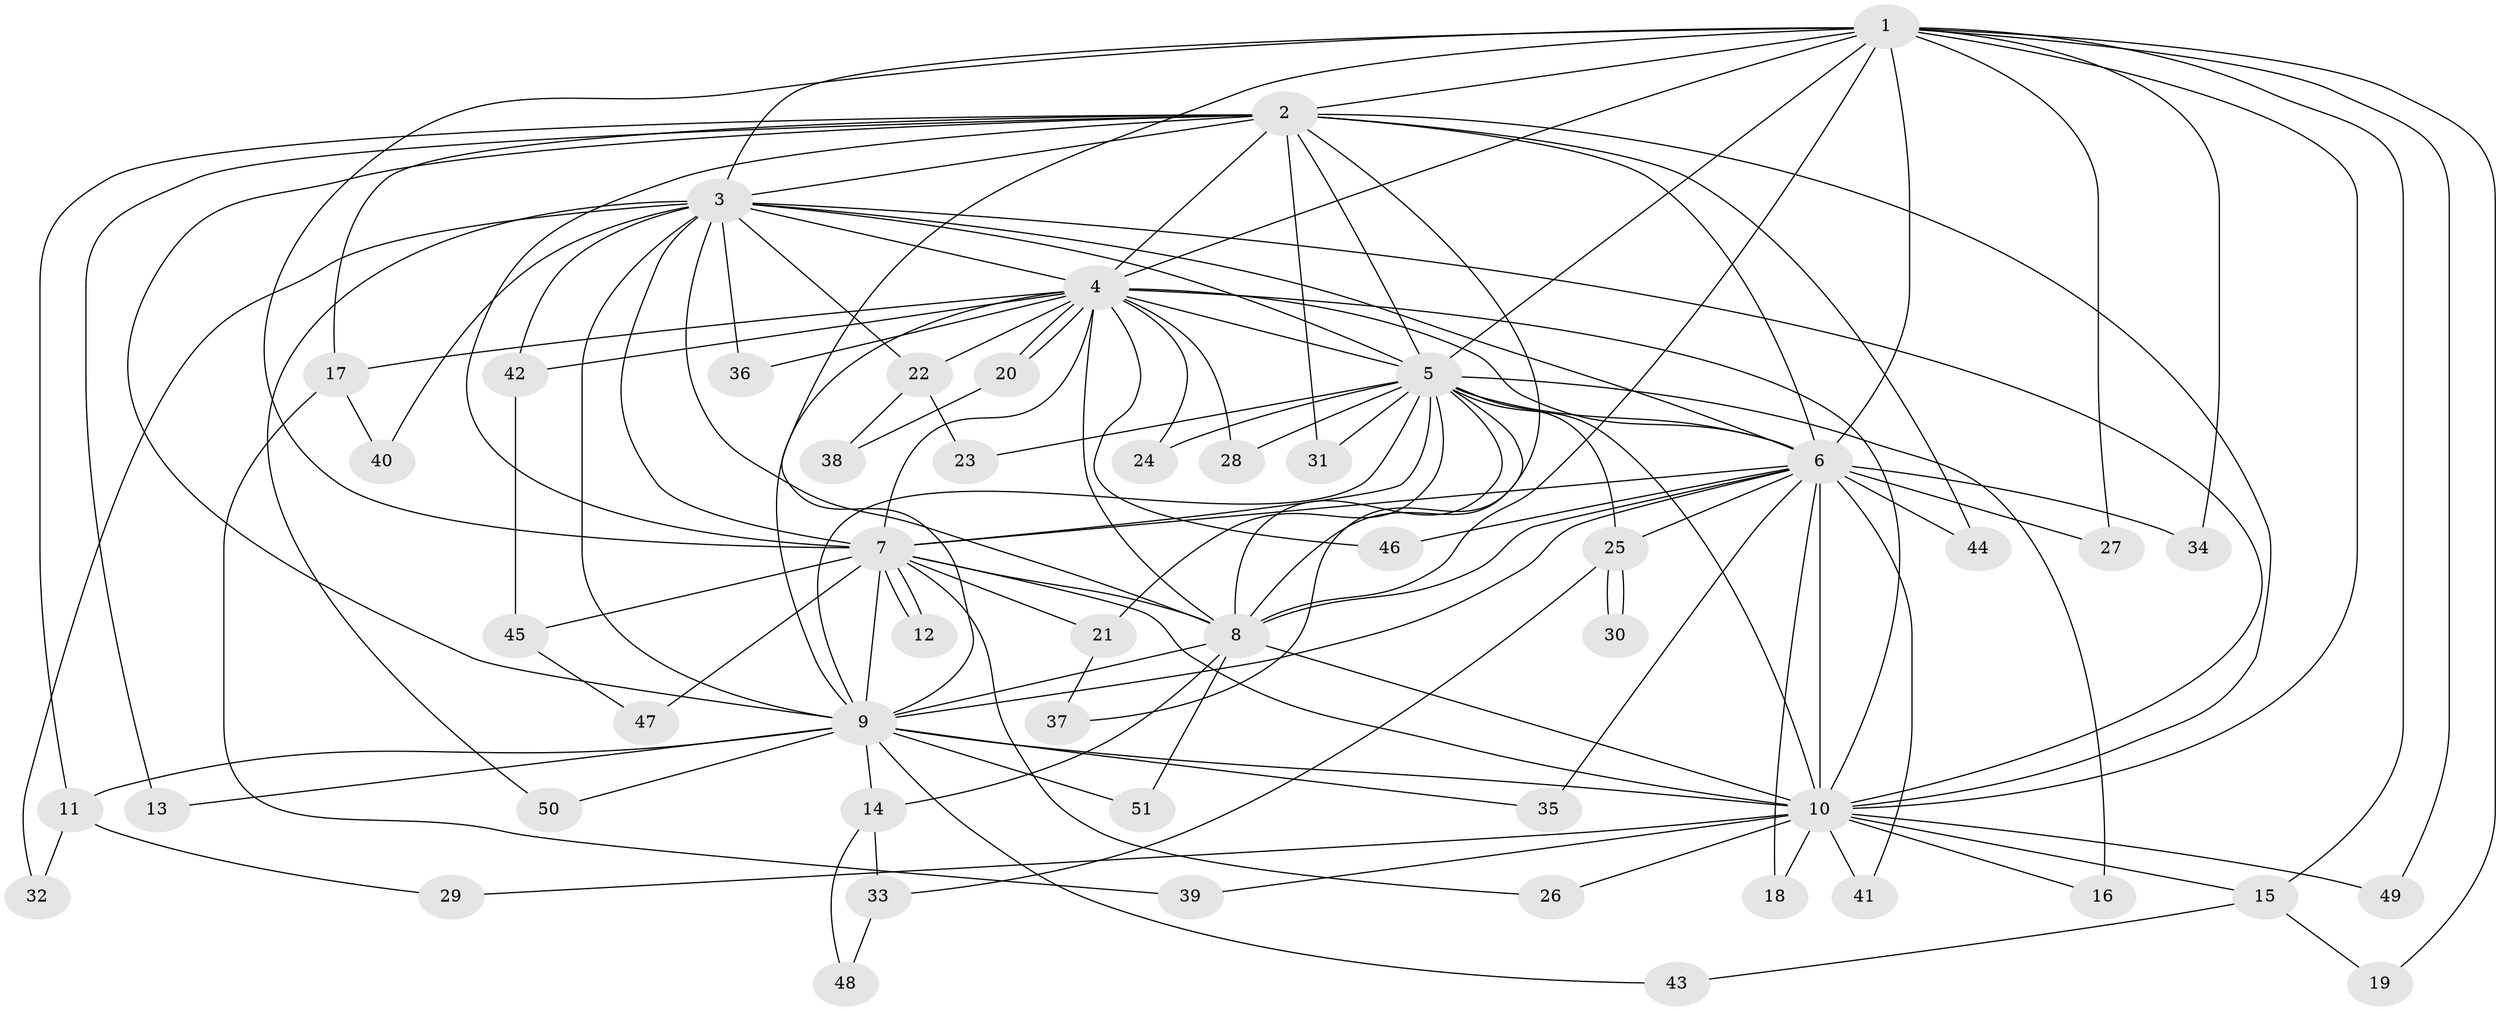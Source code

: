 // coarse degree distribution, {12: 0.038461538461538464, 9: 0.038461538461538464, 14: 0.038461538461538464, 8: 0.038461538461538464, 7: 0.07692307692307693, 10: 0.07692307692307693, 4: 0.07692307692307693, 1: 0.07692307692307693, 2: 0.4230769230769231, 3: 0.07692307692307693, 5: 0.038461538461538464}
// Generated by graph-tools (version 1.1) at 2025/49/03/04/25 22:49:30]
// undirected, 51 vertices, 127 edges
graph export_dot {
  node [color=gray90,style=filled];
  1;
  2;
  3;
  4;
  5;
  6;
  7;
  8;
  9;
  10;
  11;
  12;
  13;
  14;
  15;
  16;
  17;
  18;
  19;
  20;
  21;
  22;
  23;
  24;
  25;
  26;
  27;
  28;
  29;
  30;
  31;
  32;
  33;
  34;
  35;
  36;
  37;
  38;
  39;
  40;
  41;
  42;
  43;
  44;
  45;
  46;
  47;
  48;
  49;
  50;
  51;
  1 -- 2;
  1 -- 3;
  1 -- 4;
  1 -- 5;
  1 -- 6;
  1 -- 7;
  1 -- 8;
  1 -- 9;
  1 -- 10;
  1 -- 15;
  1 -- 19;
  1 -- 27;
  1 -- 34;
  1 -- 49;
  2 -- 3;
  2 -- 4;
  2 -- 5;
  2 -- 6;
  2 -- 7;
  2 -- 8;
  2 -- 9;
  2 -- 10;
  2 -- 11;
  2 -- 13;
  2 -- 17;
  2 -- 31;
  2 -- 44;
  3 -- 4;
  3 -- 5;
  3 -- 6;
  3 -- 7;
  3 -- 8;
  3 -- 9;
  3 -- 10;
  3 -- 22;
  3 -- 32;
  3 -- 36;
  3 -- 40;
  3 -- 42;
  3 -- 50;
  4 -- 5;
  4 -- 6;
  4 -- 7;
  4 -- 8;
  4 -- 9;
  4 -- 10;
  4 -- 17;
  4 -- 20;
  4 -- 20;
  4 -- 22;
  4 -- 24;
  4 -- 28;
  4 -- 36;
  4 -- 42;
  4 -- 46;
  5 -- 6;
  5 -- 7;
  5 -- 8;
  5 -- 9;
  5 -- 10;
  5 -- 16;
  5 -- 21;
  5 -- 23;
  5 -- 24;
  5 -- 25;
  5 -- 28;
  5 -- 31;
  5 -- 37;
  6 -- 7;
  6 -- 8;
  6 -- 9;
  6 -- 10;
  6 -- 18;
  6 -- 25;
  6 -- 27;
  6 -- 34;
  6 -- 35;
  6 -- 41;
  6 -- 44;
  6 -- 46;
  7 -- 8;
  7 -- 9;
  7 -- 10;
  7 -- 12;
  7 -- 12;
  7 -- 21;
  7 -- 26;
  7 -- 45;
  7 -- 47;
  8 -- 9;
  8 -- 10;
  8 -- 14;
  8 -- 51;
  9 -- 10;
  9 -- 11;
  9 -- 13;
  9 -- 14;
  9 -- 35;
  9 -- 43;
  9 -- 50;
  9 -- 51;
  10 -- 15;
  10 -- 16;
  10 -- 18;
  10 -- 26;
  10 -- 29;
  10 -- 39;
  10 -- 41;
  10 -- 49;
  11 -- 29;
  11 -- 32;
  14 -- 33;
  14 -- 48;
  15 -- 19;
  15 -- 43;
  17 -- 39;
  17 -- 40;
  20 -- 38;
  21 -- 37;
  22 -- 23;
  22 -- 38;
  25 -- 30;
  25 -- 30;
  25 -- 33;
  33 -- 48;
  42 -- 45;
  45 -- 47;
}
